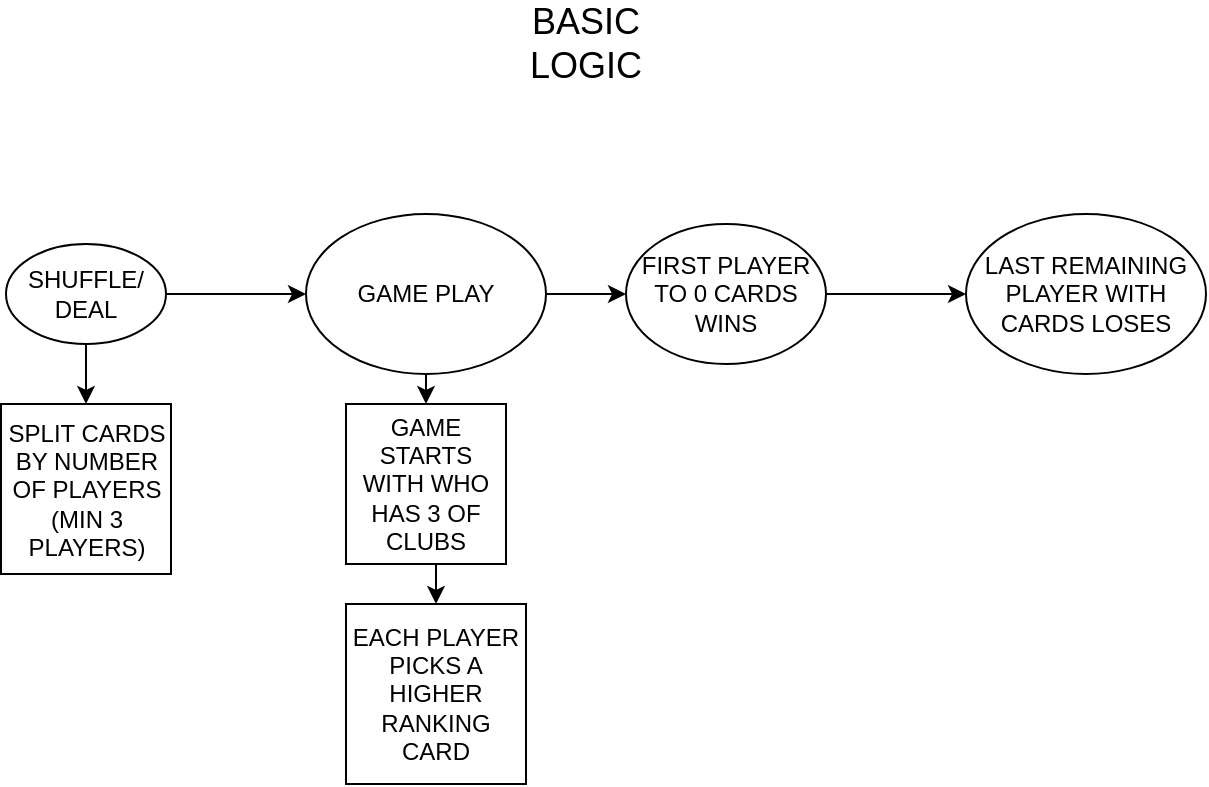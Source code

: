 <mxfile version="14.4.6" type="github">
  <diagram id="OgG-yL_49k_Exgt00KtL" name="Page-1">
    <mxGraphModel dx="1422" dy="800" grid="1" gridSize="10" guides="1" tooltips="1" connect="1" arrows="1" fold="1" page="1" pageScale="1" pageWidth="827" pageHeight="1169" math="0" shadow="0">
      <root>
        <mxCell id="0" />
        <mxCell id="1" parent="0" />
        <mxCell id="rwFxsDgBFhcY9L2vMcPv-14" style="edgeStyle=orthogonalEdgeStyle;rounded=0;orthogonalLoop=1;jettySize=auto;html=1;exitX=0.5;exitY=1;exitDx=0;exitDy=0;entryX=0.5;entryY=0;entryDx=0;entryDy=0;" edge="1" parent="1" source="rwFxsDgBFhcY9L2vMcPv-1" target="rwFxsDgBFhcY9L2vMcPv-8">
          <mxGeometry relative="1" as="geometry" />
        </mxCell>
        <mxCell id="rwFxsDgBFhcY9L2vMcPv-1" value="SHUFFLE/ DEAL" style="ellipse;whiteSpace=wrap;html=1;" vertex="1" parent="1">
          <mxGeometry x="10" y="420" width="80" height="50" as="geometry" />
        </mxCell>
        <mxCell id="rwFxsDgBFhcY9L2vMcPv-3" value="" style="endArrow=classic;html=1;exitX=1;exitY=0.5;exitDx=0;exitDy=0;entryX=0;entryY=0.5;entryDx=0;entryDy=0;" edge="1" parent="1" source="rwFxsDgBFhcY9L2vMcPv-1" target="rwFxsDgBFhcY9L2vMcPv-11">
          <mxGeometry width="50" height="50" relative="1" as="geometry">
            <mxPoint x="390" y="420" as="sourcePoint" />
            <mxPoint x="160" y="440" as="targetPoint" />
          </mxGeometry>
        </mxCell>
        <mxCell id="rwFxsDgBFhcY9L2vMcPv-4" value="FIRST PLAYER TO 0 CARDS&lt;br&gt;WINS" style="ellipse;whiteSpace=wrap;html=1;" vertex="1" parent="1">
          <mxGeometry x="320" y="410" width="100" height="70" as="geometry" />
        </mxCell>
        <mxCell id="rwFxsDgBFhcY9L2vMcPv-6" value="LAST REMAINING PLAYER WITH CARDS LOSES" style="ellipse;whiteSpace=wrap;html=1;" vertex="1" parent="1">
          <mxGeometry x="490" y="405" width="120" height="80" as="geometry" />
        </mxCell>
        <mxCell id="rwFxsDgBFhcY9L2vMcPv-7" value="" style="endArrow=classic;html=1;exitX=1;exitY=0.5;exitDx=0;exitDy=0;entryX=0;entryY=0.5;entryDx=0;entryDy=0;" edge="1" parent="1" source="rwFxsDgBFhcY9L2vMcPv-4" target="rwFxsDgBFhcY9L2vMcPv-6">
          <mxGeometry width="50" height="50" relative="1" as="geometry">
            <mxPoint x="480" y="580" as="sourcePoint" />
            <mxPoint x="530" y="530" as="targetPoint" />
          </mxGeometry>
        </mxCell>
        <mxCell id="rwFxsDgBFhcY9L2vMcPv-8" value="SPLIT CARDS BY NUMBER OF PLAYERS&lt;br&gt;(MIN 3 PLAYERS)" style="whiteSpace=wrap;html=1;aspect=fixed;" vertex="1" parent="1">
          <mxGeometry x="7.5" y="500" width="85" height="85" as="geometry" />
        </mxCell>
        <mxCell id="rwFxsDgBFhcY9L2vMcPv-16" style="edgeStyle=orthogonalEdgeStyle;rounded=0;orthogonalLoop=1;jettySize=auto;html=1;exitX=0.5;exitY=1;exitDx=0;exitDy=0;entryX=0.5;entryY=0;entryDx=0;entryDy=0;" edge="1" parent="1" source="rwFxsDgBFhcY9L2vMcPv-10" target="rwFxsDgBFhcY9L2vMcPv-15">
          <mxGeometry relative="1" as="geometry" />
        </mxCell>
        <mxCell id="rwFxsDgBFhcY9L2vMcPv-10" value="GAME STARTS WITH WHO HAS 3 OF CLUBS" style="whiteSpace=wrap;html=1;aspect=fixed;" vertex="1" parent="1">
          <mxGeometry x="180" y="500" width="80" height="80" as="geometry" />
        </mxCell>
        <mxCell id="rwFxsDgBFhcY9L2vMcPv-12" style="edgeStyle=orthogonalEdgeStyle;rounded=0;orthogonalLoop=1;jettySize=auto;html=1;exitX=1;exitY=0.5;exitDx=0;exitDy=0;" edge="1" parent="1" source="rwFxsDgBFhcY9L2vMcPv-11" target="rwFxsDgBFhcY9L2vMcPv-4">
          <mxGeometry relative="1" as="geometry" />
        </mxCell>
        <mxCell id="rwFxsDgBFhcY9L2vMcPv-13" style="edgeStyle=orthogonalEdgeStyle;rounded=0;orthogonalLoop=1;jettySize=auto;html=1;exitX=0.5;exitY=1;exitDx=0;exitDy=0;entryX=0.5;entryY=0;entryDx=0;entryDy=0;" edge="1" parent="1" source="rwFxsDgBFhcY9L2vMcPv-11" target="rwFxsDgBFhcY9L2vMcPv-10">
          <mxGeometry relative="1" as="geometry" />
        </mxCell>
        <mxCell id="rwFxsDgBFhcY9L2vMcPv-11" value="GAME PLAY" style="ellipse;whiteSpace=wrap;html=1;" vertex="1" parent="1">
          <mxGeometry x="160" y="405" width="120" height="80" as="geometry" />
        </mxCell>
        <mxCell id="rwFxsDgBFhcY9L2vMcPv-15" value="EACH PLAYER PICKS A HIGHER RANKING CARD" style="whiteSpace=wrap;html=1;aspect=fixed;" vertex="1" parent="1">
          <mxGeometry x="180" y="600" width="90" height="90" as="geometry" />
        </mxCell>
        <mxCell id="rwFxsDgBFhcY9L2vMcPv-18" value="&lt;font style=&quot;font-size: 18px&quot;&gt;BASIC LOGIC&lt;/font&gt;" style="text;html=1;strokeColor=none;fillColor=none;align=center;verticalAlign=middle;whiteSpace=wrap;rounded=0;" vertex="1" parent="1">
          <mxGeometry x="280" y="310" width="40" height="20" as="geometry" />
        </mxCell>
      </root>
    </mxGraphModel>
  </diagram>
</mxfile>
